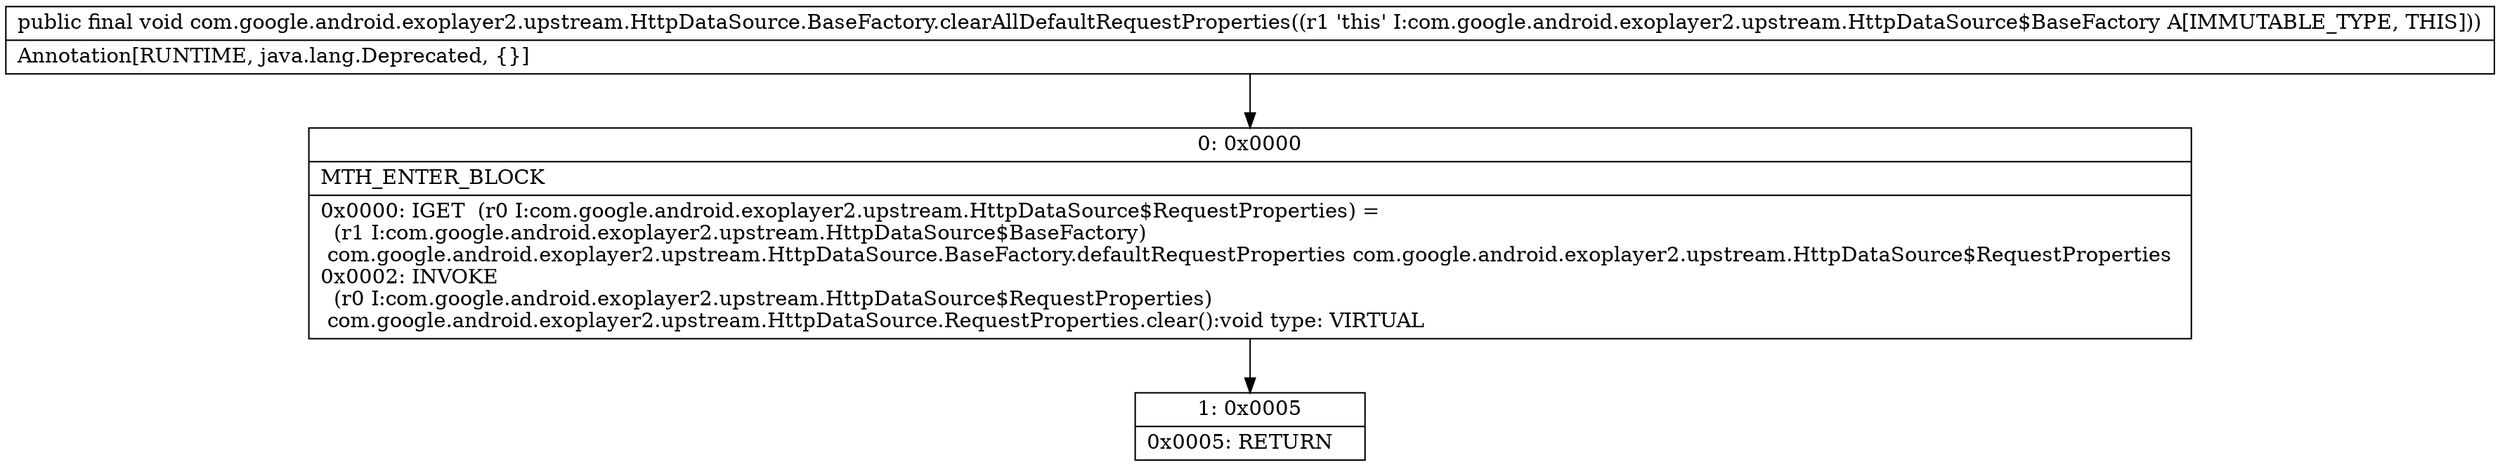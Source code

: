 digraph "CFG forcom.google.android.exoplayer2.upstream.HttpDataSource.BaseFactory.clearAllDefaultRequestProperties()V" {
Node_0 [shape=record,label="{0\:\ 0x0000|MTH_ENTER_BLOCK\l|0x0000: IGET  (r0 I:com.google.android.exoplayer2.upstream.HttpDataSource$RequestProperties) = \l  (r1 I:com.google.android.exoplayer2.upstream.HttpDataSource$BaseFactory)\l com.google.android.exoplayer2.upstream.HttpDataSource.BaseFactory.defaultRequestProperties com.google.android.exoplayer2.upstream.HttpDataSource$RequestProperties \l0x0002: INVOKE  \l  (r0 I:com.google.android.exoplayer2.upstream.HttpDataSource$RequestProperties)\l com.google.android.exoplayer2.upstream.HttpDataSource.RequestProperties.clear():void type: VIRTUAL \l}"];
Node_1 [shape=record,label="{1\:\ 0x0005|0x0005: RETURN   \l}"];
MethodNode[shape=record,label="{public final void com.google.android.exoplayer2.upstream.HttpDataSource.BaseFactory.clearAllDefaultRequestProperties((r1 'this' I:com.google.android.exoplayer2.upstream.HttpDataSource$BaseFactory A[IMMUTABLE_TYPE, THIS]))  | Annotation[RUNTIME, java.lang.Deprecated, \{\}]\l}"];
MethodNode -> Node_0;
Node_0 -> Node_1;
}

